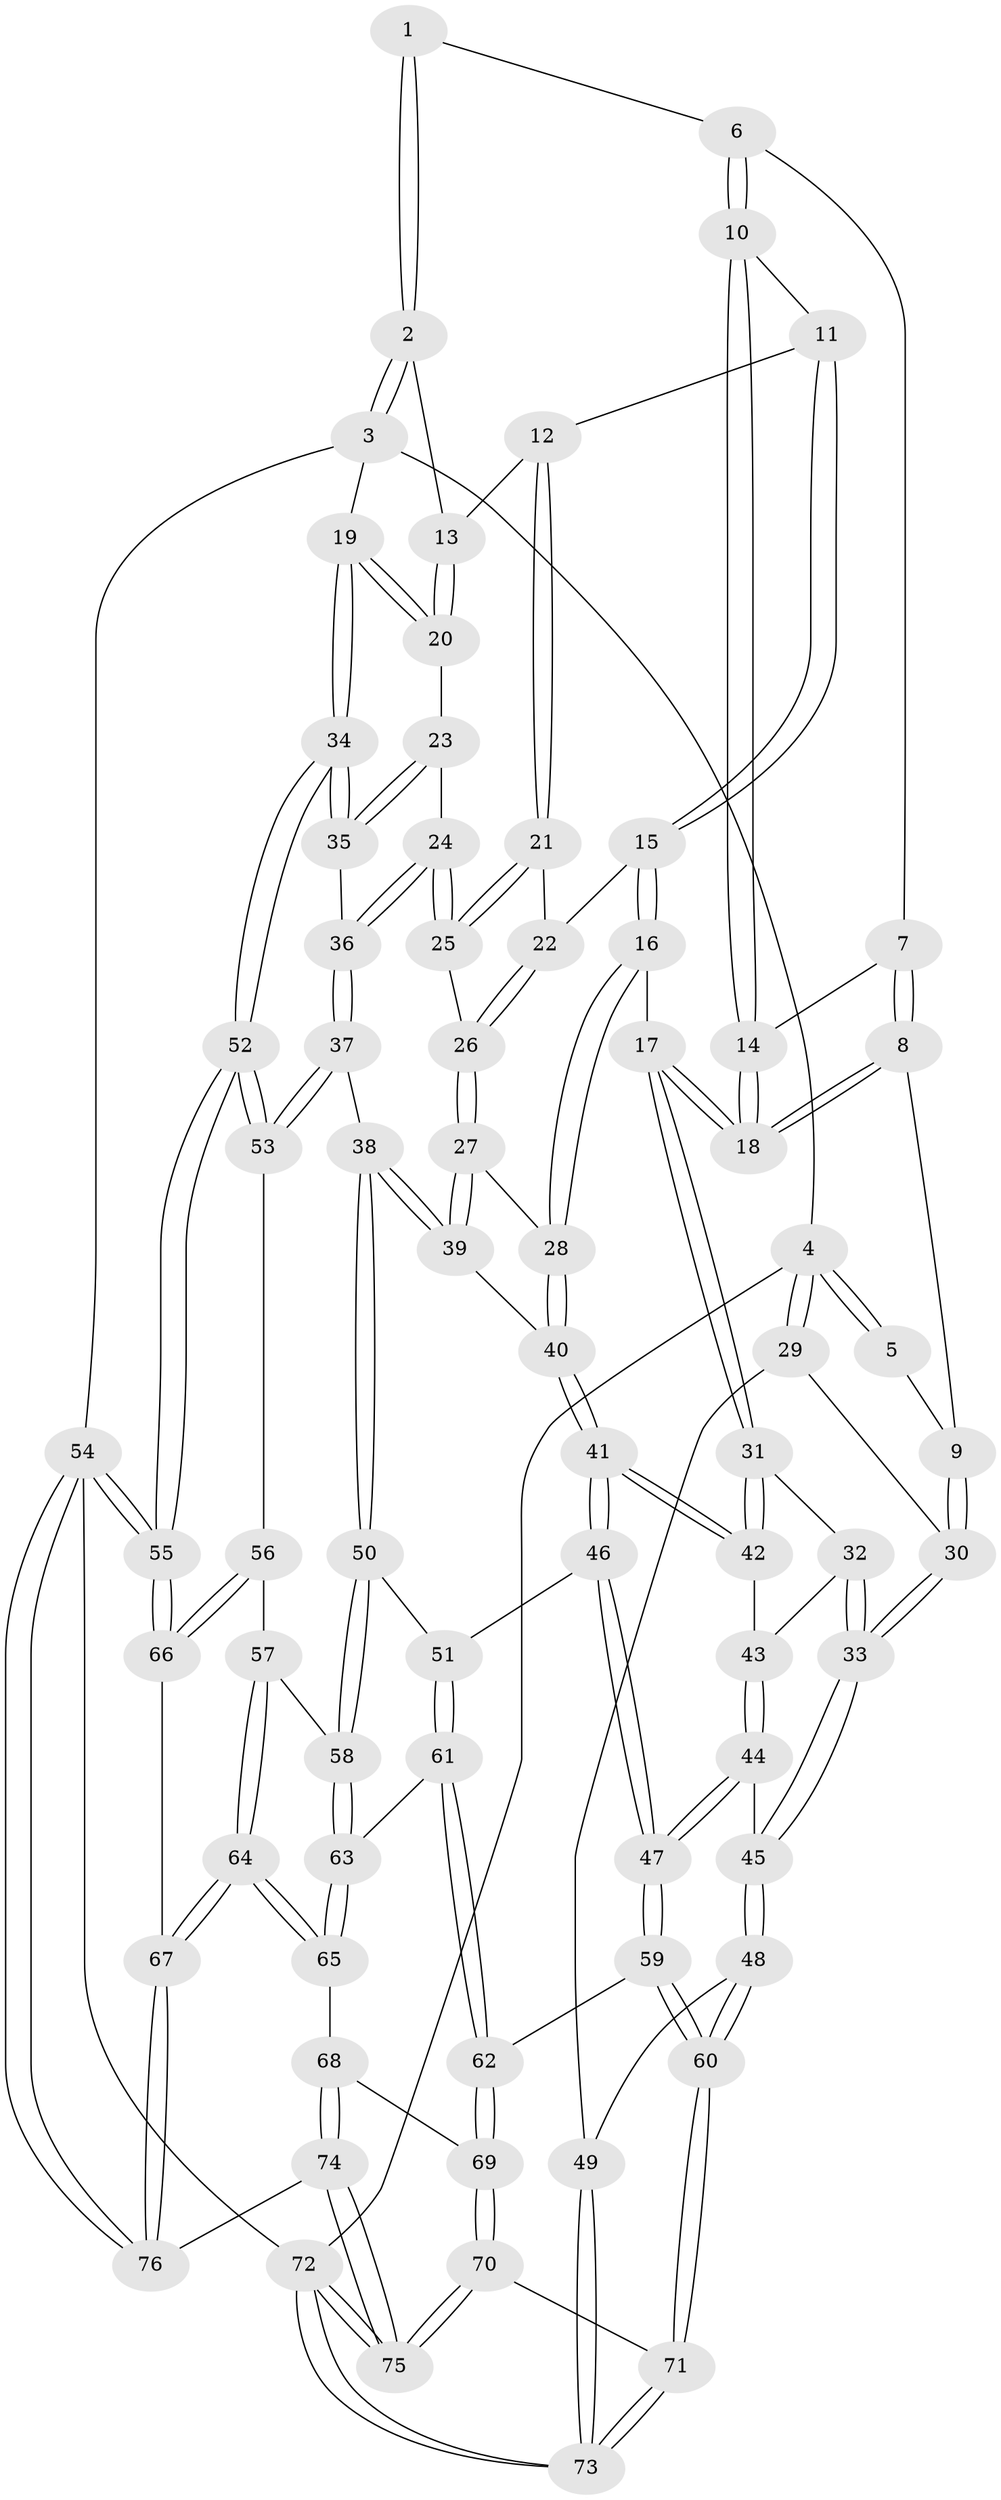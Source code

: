 // coarse degree distribution, {2: 0.12962962962962962, 3: 0.6666666666666666, 4: 0.1111111111111111, 5: 0.07407407407407407, 6: 0.018518518518518517}
// Generated by graph-tools (version 1.1) at 2025/54/03/04/25 22:54:17]
// undirected, 76 vertices, 187 edges
graph export_dot {
  node [color=gray90,style=filled];
  1 [pos="+0.43825236298268255+0"];
  2 [pos="+0.9420002497253713+0"];
  3 [pos="+1+0"];
  4 [pos="+0+0"];
  5 [pos="+0.2857883363515586+0"];
  6 [pos="+0.47251994730153773+0"];
  7 [pos="+0.4547273582228863+0.038315391749787896"];
  8 [pos="+0.33358075570914136+0.1824243669546136"];
  9 [pos="+0.23676244021968015+0.15291487717577484"];
  10 [pos="+0.5962397730499928+0.10505587169027106"];
  11 [pos="+0.5986083227198242+0.10551902326247654"];
  12 [pos="+0.724316201072717+0.06514467240516651"];
  13 [pos="+0.8856300929407052+0"];
  14 [pos="+0.5066070805981638+0.14339953360215188"];
  15 [pos="+0.6025727578049599+0.21592884422752967"];
  16 [pos="+0.47336200314910015+0.29365272274035104"];
  17 [pos="+0.4498185419052472+0.28530970368897546"];
  18 [pos="+0.4295814329516861+0.2473078183018882"];
  19 [pos="+1+0.3309716338832444"];
  20 [pos="+0.8969007079485415+0.22968500157900393"];
  21 [pos="+0.7226472395032327+0.1875365770664558"];
  22 [pos="+0.6219257635656434+0.2241592064082522"];
  23 [pos="+0.8689344360252304+0.25931848827323184"];
  24 [pos="+0.7974370067690812+0.3222045060626838"];
  25 [pos="+0.7709735003482957+0.3033174230913427"];
  26 [pos="+0.6616845929839569+0.3054715048664459"];
  27 [pos="+0.5853624728862303+0.3515202552843958"];
  28 [pos="+0.5144408811938392+0.32853383198738023"];
  29 [pos="+0+0.22785184522445184"];
  30 [pos="+0.10069354199054381+0.2427224711817567"];
  31 [pos="+0.41642178396989543+0.3347275702953097"];
  32 [pos="+0.332915643232913+0.4088992030226127"];
  33 [pos="+0.2182658206298987+0.42595043163316276"];
  34 [pos="+1+0.41480679748160165"];
  35 [pos="+1+0.4129777383981582"];
  36 [pos="+0.8105632947624121+0.4279018777187998"];
  37 [pos="+0.7921995418227926+0.466584680876207"];
  38 [pos="+0.6730313448982713+0.4983304931451722"];
  39 [pos="+0.6017725285400884+0.3815686393446299"];
  40 [pos="+0.5128989552099912+0.4872825290257457"];
  41 [pos="+0.5115910819756173+0.5105570062720234"];
  42 [pos="+0.45768241867432463+0.48407830497668036"];
  43 [pos="+0.38641737929545295+0.48847544565917067"];
  44 [pos="+0.359936179770077+0.580830405136968"];
  45 [pos="+0.20820362326235356+0.4894428518102604"];
  46 [pos="+0.5248932857664115+0.530374343041322"];
  47 [pos="+0.36243916044680163+0.5862340416114505"];
  48 [pos="+0.12765078842102118+0.606972301075261"];
  49 [pos="+0+0.5787551184336234"];
  50 [pos="+0.6705816199164348+0.5007256030404085"];
  51 [pos="+0.5520784777169649+0.5498006312247584"];
  52 [pos="+1+0.6488505068766792"];
  53 [pos="+0.827523457023732+0.5340706808018479"];
  54 [pos="+1+1"];
  55 [pos="+1+0.7828593783389193"];
  56 [pos="+0.821422395276319+0.623641324225687"];
  57 [pos="+0.7516328987381402+0.6528261548746339"];
  58 [pos="+0.6885577050929846+0.6374493230525132"];
  59 [pos="+0.362458911842377+0.6298096809904589"];
  60 [pos="+0.20246049104693076+0.7216376467023145"];
  61 [pos="+0.5392246589770029+0.6330632572093137"];
  62 [pos="+0.46580423651193065+0.7096125991541558"];
  63 [pos="+0.6467577573954689+0.6954860018655535"];
  64 [pos="+0.7043422606769535+0.8251280513890251"];
  65 [pos="+0.6858900071350518+0.8176905752030181"];
  66 [pos="+0.9087359884992676+0.8008095501786946"];
  67 [pos="+0.780601837937703+0.8736615842370941"];
  68 [pos="+0.5424984796223543+0.8388705372153838"];
  69 [pos="+0.46454010650977373+0.7911965685901787"];
  70 [pos="+0.29563874896135933+0.879733391419694"];
  71 [pos="+0.20905009531128999+0.820533733958863"];
  72 [pos="+0+1"];
  73 [pos="+0+1"];
  74 [pos="+0.5161887687064871+1"];
  75 [pos="+0.365972986167343+1"];
  76 [pos="+0.7402883541278714+1"];
  1 -- 2;
  1 -- 2;
  1 -- 6;
  2 -- 3;
  2 -- 3;
  2 -- 13;
  3 -- 4;
  3 -- 19;
  3 -- 54;
  4 -- 5;
  4 -- 5;
  4 -- 29;
  4 -- 29;
  4 -- 72;
  5 -- 9;
  6 -- 7;
  6 -- 10;
  6 -- 10;
  7 -- 8;
  7 -- 8;
  7 -- 14;
  8 -- 9;
  8 -- 18;
  8 -- 18;
  9 -- 30;
  9 -- 30;
  10 -- 11;
  10 -- 14;
  10 -- 14;
  11 -- 12;
  11 -- 15;
  11 -- 15;
  12 -- 13;
  12 -- 21;
  12 -- 21;
  13 -- 20;
  13 -- 20;
  14 -- 18;
  14 -- 18;
  15 -- 16;
  15 -- 16;
  15 -- 22;
  16 -- 17;
  16 -- 28;
  16 -- 28;
  17 -- 18;
  17 -- 18;
  17 -- 31;
  17 -- 31;
  19 -- 20;
  19 -- 20;
  19 -- 34;
  19 -- 34;
  20 -- 23;
  21 -- 22;
  21 -- 25;
  21 -- 25;
  22 -- 26;
  22 -- 26;
  23 -- 24;
  23 -- 35;
  23 -- 35;
  24 -- 25;
  24 -- 25;
  24 -- 36;
  24 -- 36;
  25 -- 26;
  26 -- 27;
  26 -- 27;
  27 -- 28;
  27 -- 39;
  27 -- 39;
  28 -- 40;
  28 -- 40;
  29 -- 30;
  29 -- 49;
  30 -- 33;
  30 -- 33;
  31 -- 32;
  31 -- 42;
  31 -- 42;
  32 -- 33;
  32 -- 33;
  32 -- 43;
  33 -- 45;
  33 -- 45;
  34 -- 35;
  34 -- 35;
  34 -- 52;
  34 -- 52;
  35 -- 36;
  36 -- 37;
  36 -- 37;
  37 -- 38;
  37 -- 53;
  37 -- 53;
  38 -- 39;
  38 -- 39;
  38 -- 50;
  38 -- 50;
  39 -- 40;
  40 -- 41;
  40 -- 41;
  41 -- 42;
  41 -- 42;
  41 -- 46;
  41 -- 46;
  42 -- 43;
  43 -- 44;
  43 -- 44;
  44 -- 45;
  44 -- 47;
  44 -- 47;
  45 -- 48;
  45 -- 48;
  46 -- 47;
  46 -- 47;
  46 -- 51;
  47 -- 59;
  47 -- 59;
  48 -- 49;
  48 -- 60;
  48 -- 60;
  49 -- 73;
  49 -- 73;
  50 -- 51;
  50 -- 58;
  50 -- 58;
  51 -- 61;
  51 -- 61;
  52 -- 53;
  52 -- 53;
  52 -- 55;
  52 -- 55;
  53 -- 56;
  54 -- 55;
  54 -- 55;
  54 -- 76;
  54 -- 76;
  54 -- 72;
  55 -- 66;
  55 -- 66;
  56 -- 57;
  56 -- 66;
  56 -- 66;
  57 -- 58;
  57 -- 64;
  57 -- 64;
  58 -- 63;
  58 -- 63;
  59 -- 60;
  59 -- 60;
  59 -- 62;
  60 -- 71;
  60 -- 71;
  61 -- 62;
  61 -- 62;
  61 -- 63;
  62 -- 69;
  62 -- 69;
  63 -- 65;
  63 -- 65;
  64 -- 65;
  64 -- 65;
  64 -- 67;
  64 -- 67;
  65 -- 68;
  66 -- 67;
  67 -- 76;
  67 -- 76;
  68 -- 69;
  68 -- 74;
  68 -- 74;
  69 -- 70;
  69 -- 70;
  70 -- 71;
  70 -- 75;
  70 -- 75;
  71 -- 73;
  71 -- 73;
  72 -- 73;
  72 -- 73;
  72 -- 75;
  72 -- 75;
  74 -- 75;
  74 -- 75;
  74 -- 76;
}
